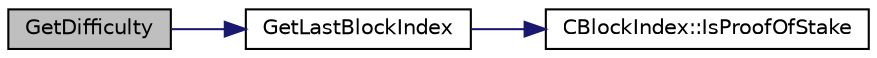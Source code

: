 digraph "GetDifficulty"
{
  edge [fontname="Helvetica",fontsize="10",labelfontname="Helvetica",labelfontsize="10"];
  node [fontname="Helvetica",fontsize="10",shape=record];
  rankdir="LR";
  Node50 [label="GetDifficulty",height=0.2,width=0.4,color="black", fillcolor="grey75", style="filled", fontcolor="black"];
  Node50 -> Node51 [color="midnightblue",fontsize="10",style="solid",fontname="Helvetica"];
  Node51 [label="GetLastBlockIndex",height=0.2,width=0.4,color="black", fillcolor="white", style="filled",URL="$main_8cpp.html#a67a2382a391340c12c45961f3b8c66e8"];
  Node51 -> Node52 [color="midnightblue",fontsize="10",style="solid",fontname="Helvetica"];
  Node52 [label="CBlockIndex::IsProofOfStake",height=0.2,width=0.4,color="black", fillcolor="white", style="filled",URL="$class_c_block_index.html#a2438a891e9d43821c0d99e1bdac56fde"];
}
